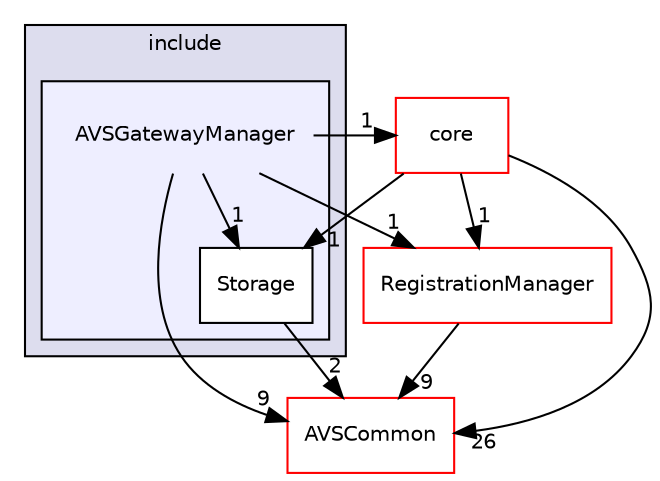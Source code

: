 digraph "/workplace/avs-device-sdk/AVSGatewayManager/include/AVSGatewayManager" {
  compound=true
  node [ fontsize="10", fontname="Helvetica"];
  edge [ labelfontsize="10", labelfontname="Helvetica"];
  subgraph clusterdir_93cb2441605e861868ee09096766059d {
    graph [ bgcolor="#ddddee", pencolor="black", label="include" fontname="Helvetica", fontsize="10", URL="dir_93cb2441605e861868ee09096766059d.html"]
  subgraph clusterdir_4b7eb928d017a80c921794c44cfcae78 {
    graph [ bgcolor="#eeeeff", pencolor="black", label="" URL="dir_4b7eb928d017a80c921794c44cfcae78.html"];
    dir_4b7eb928d017a80c921794c44cfcae78 [shape=plaintext label="AVSGatewayManager"];
    dir_3d8d4bd5f7d1154769dd15a38a11f7fb [shape=box label="Storage" color="black" fillcolor="white" style="filled" URL="dir_3d8d4bd5f7d1154769dd15a38a11f7fb.html"];
  }
  }
  dir_13e65effb2bde530b17b3d5eefcd0266 [shape=box label="AVSCommon" fillcolor="white" style="filled" color="red" URL="dir_13e65effb2bde530b17b3d5eefcd0266.html"];
  dir_b14333b5607b47fe7356eaa790107bd3 [shape=box label="RegistrationManager" fillcolor="white" style="filled" color="red" URL="dir_b14333b5607b47fe7356eaa790107bd3.html"];
  dir_4270bfced15e0e73154b13468c7c9ad9 [shape=box label="core" fillcolor="white" style="filled" color="red" URL="dir_4270bfced15e0e73154b13468c7c9ad9.html"];
  dir_4b7eb928d017a80c921794c44cfcae78->dir_13e65effb2bde530b17b3d5eefcd0266 [headlabel="9", labeldistance=1.5 headhref="dir_000231_000017.html"];
  dir_4b7eb928d017a80c921794c44cfcae78->dir_b14333b5607b47fe7356eaa790107bd3 [headlabel="1", labeldistance=1.5 headhref="dir_000231_000524.html"];
  dir_4b7eb928d017a80c921794c44cfcae78->dir_4270bfced15e0e73154b13468c7c9ad9 [headlabel="1", labeldistance=1.5 headhref="dir_000231_000426.html"];
  dir_4b7eb928d017a80c921794c44cfcae78->dir_3d8d4bd5f7d1154769dd15a38a11f7fb [headlabel="1", labeldistance=1.5 headhref="dir_000231_000232.html"];
  dir_b14333b5607b47fe7356eaa790107bd3->dir_13e65effb2bde530b17b3d5eefcd0266 [headlabel="9", labeldistance=1.5 headhref="dir_000524_000017.html"];
  dir_4270bfced15e0e73154b13468c7c9ad9->dir_13e65effb2bde530b17b3d5eefcd0266 [headlabel="26", labeldistance=1.5 headhref="dir_000426_000017.html"];
  dir_4270bfced15e0e73154b13468c7c9ad9->dir_b14333b5607b47fe7356eaa790107bd3 [headlabel="1", labeldistance=1.5 headhref="dir_000426_000524.html"];
  dir_4270bfced15e0e73154b13468c7c9ad9->dir_3d8d4bd5f7d1154769dd15a38a11f7fb [headlabel="1", labeldistance=1.5 headhref="dir_000426_000232.html"];
  dir_3d8d4bd5f7d1154769dd15a38a11f7fb->dir_13e65effb2bde530b17b3d5eefcd0266 [headlabel="2", labeldistance=1.5 headhref="dir_000232_000017.html"];
}
